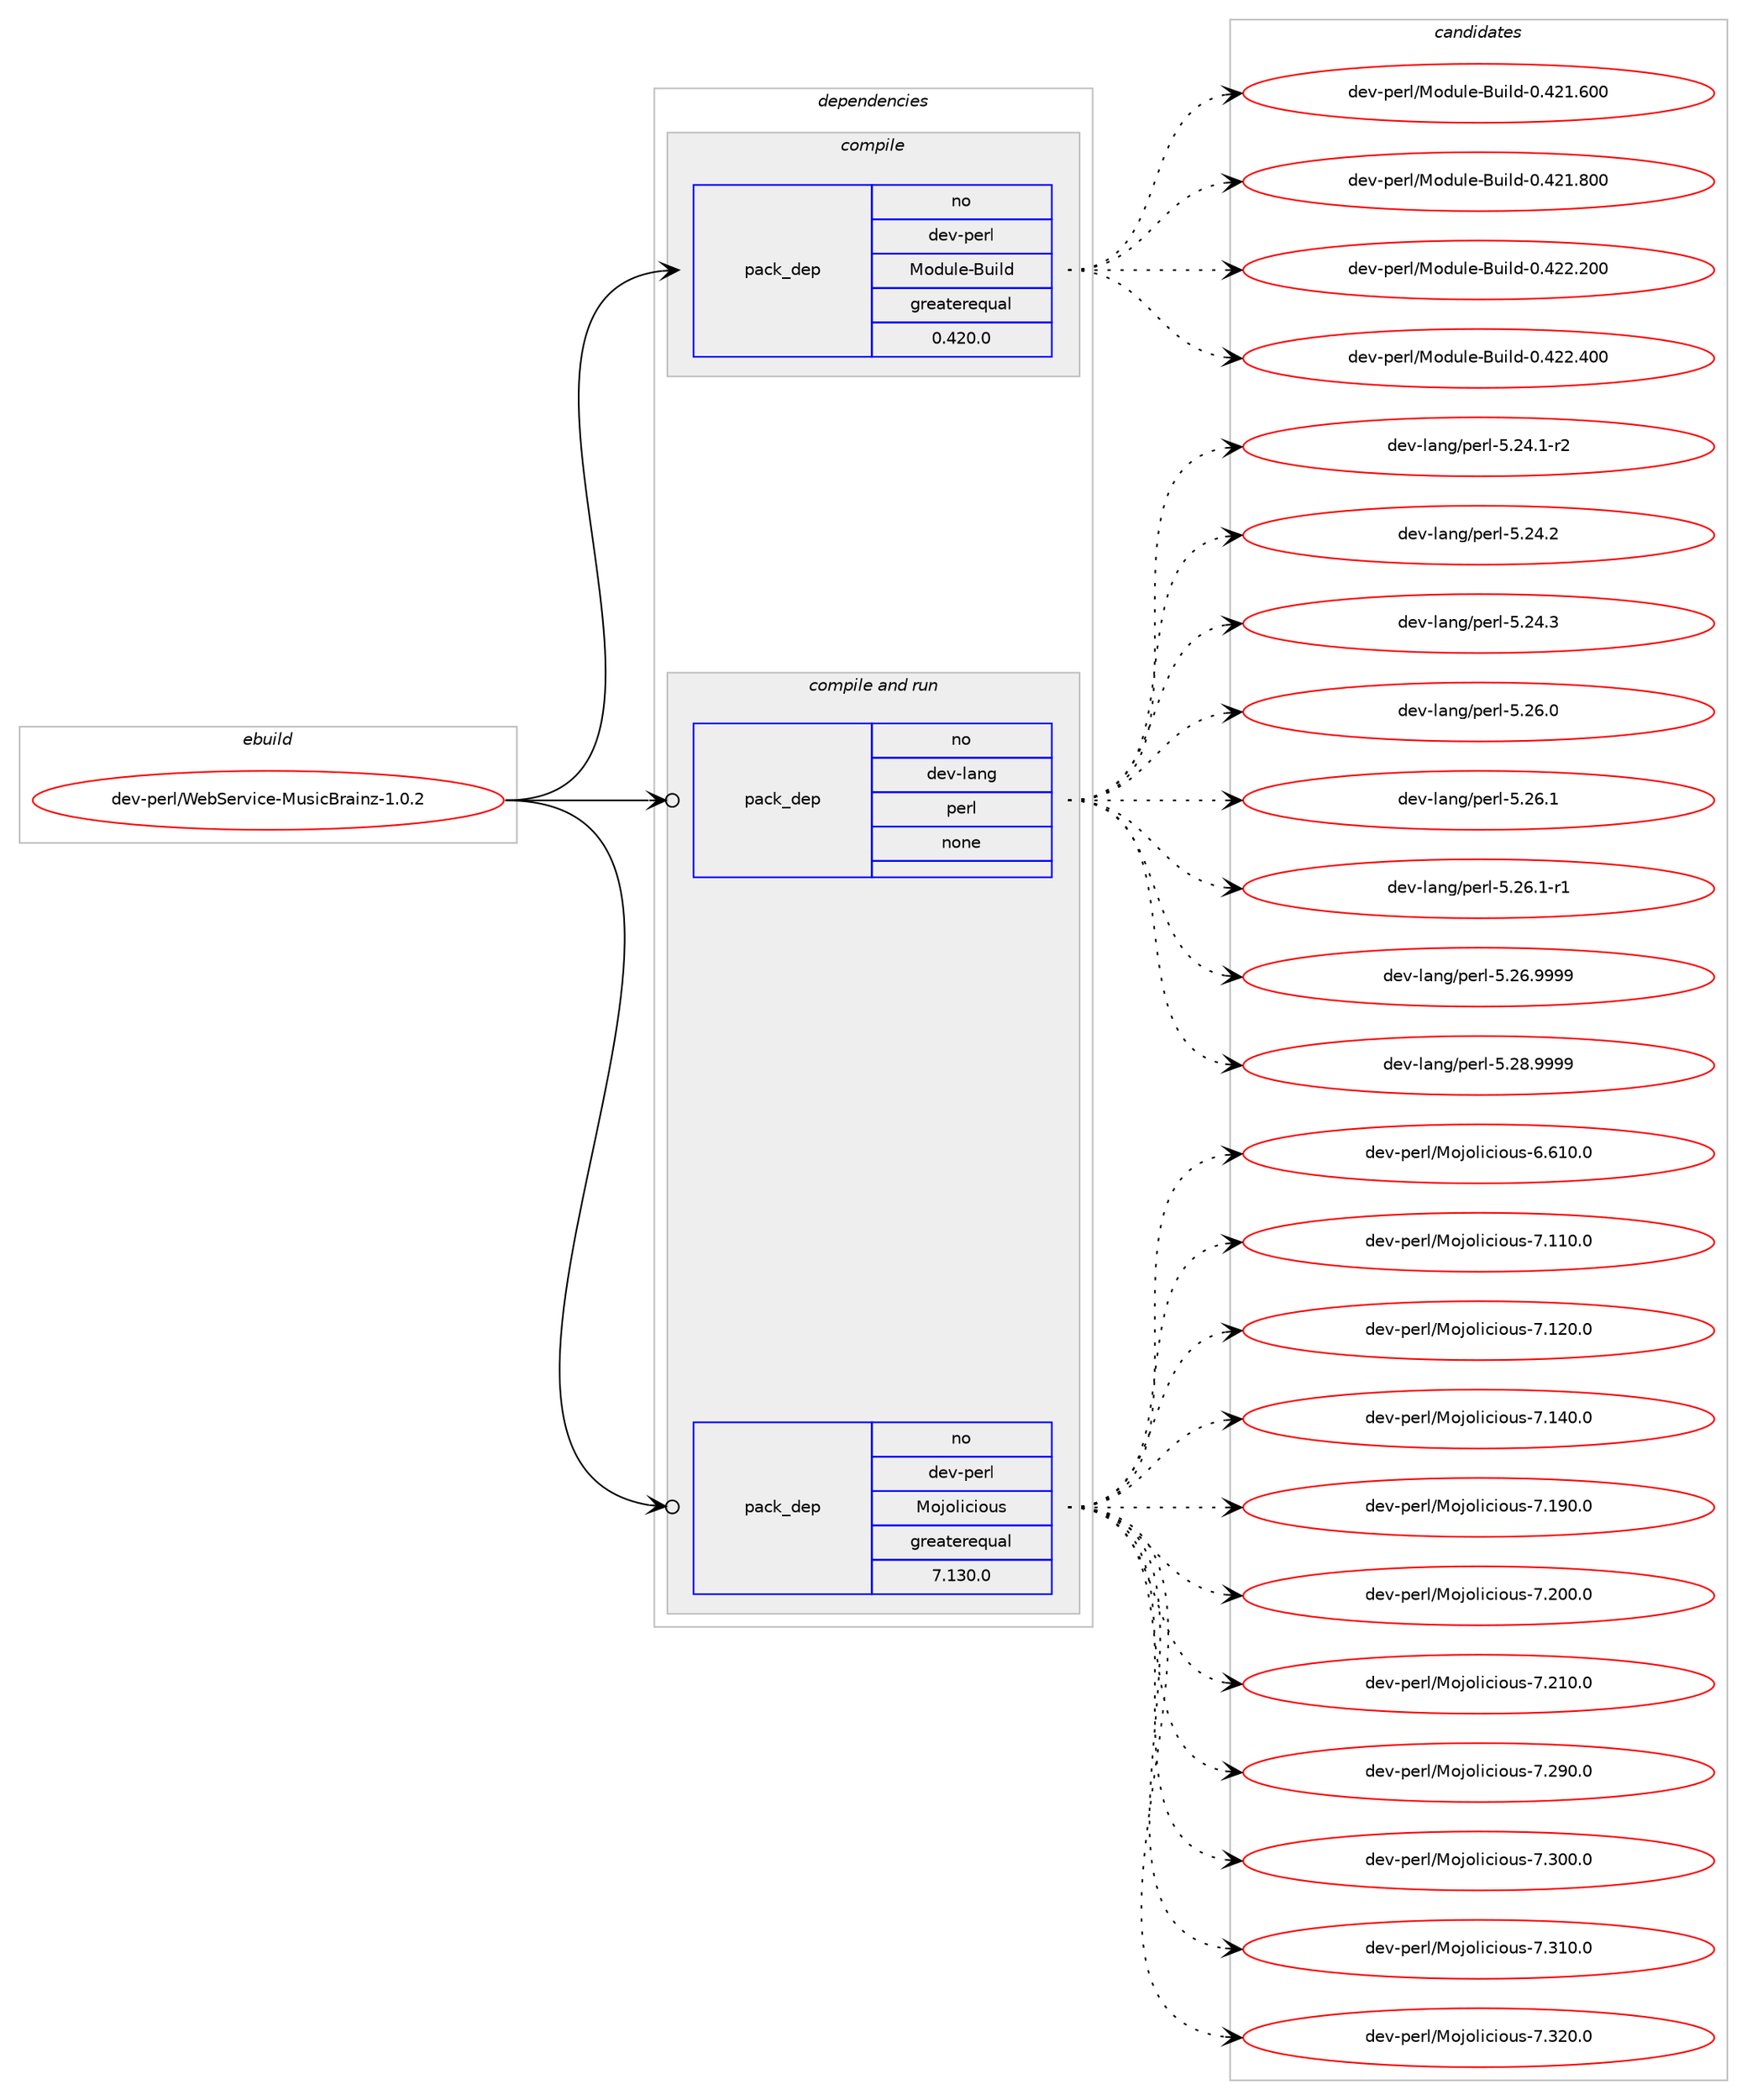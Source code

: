 digraph prolog {

# *************
# Graph options
# *************

newrank=true;
concentrate=true;
compound=true;
graph [rankdir=LR,fontname=Helvetica,fontsize=10,ranksep=1.5];#, ranksep=2.5, nodesep=0.2];
edge  [arrowhead=vee];
node  [fontname=Helvetica,fontsize=10];

# **********
# The ebuild
# **********

subgraph cluster_leftcol {
color=gray;
rank=same;
label=<<i>ebuild</i>>;
id [label="dev-perl/WebService-MusicBrainz-1.0.2", color=red, width=4, href="../dev-perl/WebService-MusicBrainz-1.0.2.svg"];
}

# ****************
# The dependencies
# ****************

subgraph cluster_midcol {
color=gray;
label=<<i>dependencies</i>>;
subgraph cluster_compile {
fillcolor="#eeeeee";
style=filled;
label=<<i>compile</i>>;
subgraph pack108666 {
dependency140586 [label=<<TABLE BORDER="0" CELLBORDER="1" CELLSPACING="0" CELLPADDING="4" WIDTH="220"><TR><TD ROWSPAN="6" CELLPADDING="30">pack_dep</TD></TR><TR><TD WIDTH="110">no</TD></TR><TR><TD>dev-perl</TD></TR><TR><TD>Module-Build</TD></TR><TR><TD>greaterequal</TD></TR><TR><TD>0.420.0</TD></TR></TABLE>>, shape=none, color=blue];
}
id:e -> dependency140586:w [weight=20,style="solid",arrowhead="vee"];
}
subgraph cluster_compileandrun {
fillcolor="#eeeeee";
style=filled;
label=<<i>compile and run</i>>;
subgraph pack108667 {
dependency140587 [label=<<TABLE BORDER="0" CELLBORDER="1" CELLSPACING="0" CELLPADDING="4" WIDTH="220"><TR><TD ROWSPAN="6" CELLPADDING="30">pack_dep</TD></TR><TR><TD WIDTH="110">no</TD></TR><TR><TD>dev-lang</TD></TR><TR><TD>perl</TD></TR><TR><TD>none</TD></TR><TR><TD></TD></TR></TABLE>>, shape=none, color=blue];
}
id:e -> dependency140587:w [weight=20,style="solid",arrowhead="odotvee"];
subgraph pack108668 {
dependency140588 [label=<<TABLE BORDER="0" CELLBORDER="1" CELLSPACING="0" CELLPADDING="4" WIDTH="220"><TR><TD ROWSPAN="6" CELLPADDING="30">pack_dep</TD></TR><TR><TD WIDTH="110">no</TD></TR><TR><TD>dev-perl</TD></TR><TR><TD>Mojolicious</TD></TR><TR><TD>greaterequal</TD></TR><TR><TD>7.130.0</TD></TR></TABLE>>, shape=none, color=blue];
}
id:e -> dependency140588:w [weight=20,style="solid",arrowhead="odotvee"];
}
subgraph cluster_run {
fillcolor="#eeeeee";
style=filled;
label=<<i>run</i>>;
}
}

# **************
# The candidates
# **************

subgraph cluster_choices {
rank=same;
color=gray;
label=<<i>candidates</i>>;

subgraph choice108666 {
color=black;
nodesep=1;
choice100101118451121011141084777111100117108101456611710510810045484652504946544848 [label="dev-perl/Module-Build-0.421.600", color=red, width=4,href="../dev-perl/Module-Build-0.421.600.svg"];
choice100101118451121011141084777111100117108101456611710510810045484652504946564848 [label="dev-perl/Module-Build-0.421.800", color=red, width=4,href="../dev-perl/Module-Build-0.421.800.svg"];
choice100101118451121011141084777111100117108101456611710510810045484652505046504848 [label="dev-perl/Module-Build-0.422.200", color=red, width=4,href="../dev-perl/Module-Build-0.422.200.svg"];
choice100101118451121011141084777111100117108101456611710510810045484652505046524848 [label="dev-perl/Module-Build-0.422.400", color=red, width=4,href="../dev-perl/Module-Build-0.422.400.svg"];
dependency140586:e -> choice100101118451121011141084777111100117108101456611710510810045484652504946544848:w [style=dotted,weight="100"];
dependency140586:e -> choice100101118451121011141084777111100117108101456611710510810045484652504946564848:w [style=dotted,weight="100"];
dependency140586:e -> choice100101118451121011141084777111100117108101456611710510810045484652505046504848:w [style=dotted,weight="100"];
dependency140586:e -> choice100101118451121011141084777111100117108101456611710510810045484652505046524848:w [style=dotted,weight="100"];
}
subgraph choice108667 {
color=black;
nodesep=1;
choice100101118451089711010347112101114108455346505246494511450 [label="dev-lang/perl-5.24.1-r2", color=red, width=4,href="../dev-lang/perl-5.24.1-r2.svg"];
choice10010111845108971101034711210111410845534650524650 [label="dev-lang/perl-5.24.2", color=red, width=4,href="../dev-lang/perl-5.24.2.svg"];
choice10010111845108971101034711210111410845534650524651 [label="dev-lang/perl-5.24.3", color=red, width=4,href="../dev-lang/perl-5.24.3.svg"];
choice10010111845108971101034711210111410845534650544648 [label="dev-lang/perl-5.26.0", color=red, width=4,href="../dev-lang/perl-5.26.0.svg"];
choice10010111845108971101034711210111410845534650544649 [label="dev-lang/perl-5.26.1", color=red, width=4,href="../dev-lang/perl-5.26.1.svg"];
choice100101118451089711010347112101114108455346505446494511449 [label="dev-lang/perl-5.26.1-r1", color=red, width=4,href="../dev-lang/perl-5.26.1-r1.svg"];
choice10010111845108971101034711210111410845534650544657575757 [label="dev-lang/perl-5.26.9999", color=red, width=4,href="../dev-lang/perl-5.26.9999.svg"];
choice10010111845108971101034711210111410845534650564657575757 [label="dev-lang/perl-5.28.9999", color=red, width=4,href="../dev-lang/perl-5.28.9999.svg"];
dependency140587:e -> choice100101118451089711010347112101114108455346505246494511450:w [style=dotted,weight="100"];
dependency140587:e -> choice10010111845108971101034711210111410845534650524650:w [style=dotted,weight="100"];
dependency140587:e -> choice10010111845108971101034711210111410845534650524651:w [style=dotted,weight="100"];
dependency140587:e -> choice10010111845108971101034711210111410845534650544648:w [style=dotted,weight="100"];
dependency140587:e -> choice10010111845108971101034711210111410845534650544649:w [style=dotted,weight="100"];
dependency140587:e -> choice100101118451089711010347112101114108455346505446494511449:w [style=dotted,weight="100"];
dependency140587:e -> choice10010111845108971101034711210111410845534650544657575757:w [style=dotted,weight="100"];
dependency140587:e -> choice10010111845108971101034711210111410845534650564657575757:w [style=dotted,weight="100"];
}
subgraph choice108668 {
color=black;
nodesep=1;
choice100101118451121011141084777111106111108105991051111171154554465449484648 [label="dev-perl/Mojolicious-6.610.0", color=red, width=4,href="../dev-perl/Mojolicious-6.610.0.svg"];
choice100101118451121011141084777111106111108105991051111171154555464949484648 [label="dev-perl/Mojolicious-7.110.0", color=red, width=4,href="../dev-perl/Mojolicious-7.110.0.svg"];
choice100101118451121011141084777111106111108105991051111171154555464950484648 [label="dev-perl/Mojolicious-7.120.0", color=red, width=4,href="../dev-perl/Mojolicious-7.120.0.svg"];
choice100101118451121011141084777111106111108105991051111171154555464952484648 [label="dev-perl/Mojolicious-7.140.0", color=red, width=4,href="../dev-perl/Mojolicious-7.140.0.svg"];
choice100101118451121011141084777111106111108105991051111171154555464957484648 [label="dev-perl/Mojolicious-7.190.0", color=red, width=4,href="../dev-perl/Mojolicious-7.190.0.svg"];
choice100101118451121011141084777111106111108105991051111171154555465048484648 [label="dev-perl/Mojolicious-7.200.0", color=red, width=4,href="../dev-perl/Mojolicious-7.200.0.svg"];
choice100101118451121011141084777111106111108105991051111171154555465049484648 [label="dev-perl/Mojolicious-7.210.0", color=red, width=4,href="../dev-perl/Mojolicious-7.210.0.svg"];
choice100101118451121011141084777111106111108105991051111171154555465057484648 [label="dev-perl/Mojolicious-7.290.0", color=red, width=4,href="../dev-perl/Mojolicious-7.290.0.svg"];
choice100101118451121011141084777111106111108105991051111171154555465148484648 [label="dev-perl/Mojolicious-7.300.0", color=red, width=4,href="../dev-perl/Mojolicious-7.300.0.svg"];
choice100101118451121011141084777111106111108105991051111171154555465149484648 [label="dev-perl/Mojolicious-7.310.0", color=red, width=4,href="../dev-perl/Mojolicious-7.310.0.svg"];
choice100101118451121011141084777111106111108105991051111171154555465150484648 [label="dev-perl/Mojolicious-7.320.0", color=red, width=4,href="../dev-perl/Mojolicious-7.320.0.svg"];
dependency140588:e -> choice100101118451121011141084777111106111108105991051111171154554465449484648:w [style=dotted,weight="100"];
dependency140588:e -> choice100101118451121011141084777111106111108105991051111171154555464949484648:w [style=dotted,weight="100"];
dependency140588:e -> choice100101118451121011141084777111106111108105991051111171154555464950484648:w [style=dotted,weight="100"];
dependency140588:e -> choice100101118451121011141084777111106111108105991051111171154555464952484648:w [style=dotted,weight="100"];
dependency140588:e -> choice100101118451121011141084777111106111108105991051111171154555464957484648:w [style=dotted,weight="100"];
dependency140588:e -> choice100101118451121011141084777111106111108105991051111171154555465048484648:w [style=dotted,weight="100"];
dependency140588:e -> choice100101118451121011141084777111106111108105991051111171154555465049484648:w [style=dotted,weight="100"];
dependency140588:e -> choice100101118451121011141084777111106111108105991051111171154555465057484648:w [style=dotted,weight="100"];
dependency140588:e -> choice100101118451121011141084777111106111108105991051111171154555465148484648:w [style=dotted,weight="100"];
dependency140588:e -> choice100101118451121011141084777111106111108105991051111171154555465149484648:w [style=dotted,weight="100"];
dependency140588:e -> choice100101118451121011141084777111106111108105991051111171154555465150484648:w [style=dotted,weight="100"];
}
}

}
